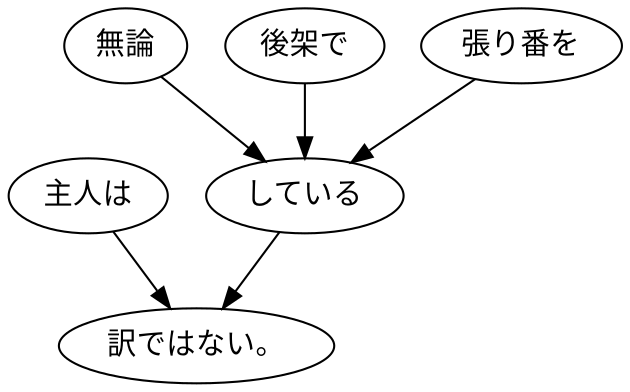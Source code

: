 digraph graph4826 {
	node0 [label="主人は"];
	node1 [label="無論"];
	node2 [label="後架で"];
	node3 [label="張り番を"];
	node4 [label="している"];
	node5 [label="訳ではない。"];
	node0 -> node5;
	node1 -> node4;
	node2 -> node4;
	node3 -> node4;
	node4 -> node5;
}

